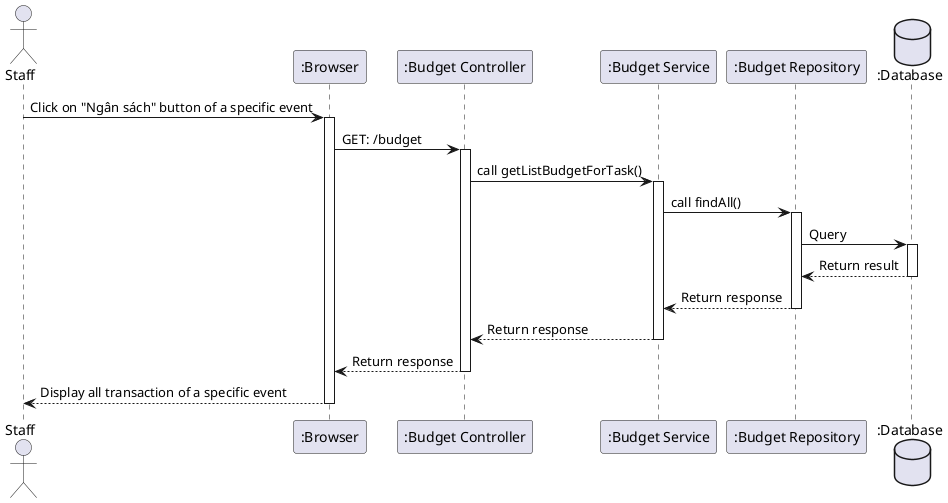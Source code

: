 @startuml

actor Staff as user
participant ":Browser" as a
participant ":Budget Controller" as b
participant ":Budget Service" as c
participant ":Budget Repository" as d
database ":Database" as e

user -> a++: Click on "Ngân sách" button of a specific event
a -> b++: GET: /budget
b -> c++: call getListBudgetForTask()
c -> d++: call findAll()
d -> e++: Query
e --> d--: Return result
d --> c--: Return response
c --> b--: Return response
b --> a--: Return response
a --> user--: Display all transaction of a specific event
@enduml